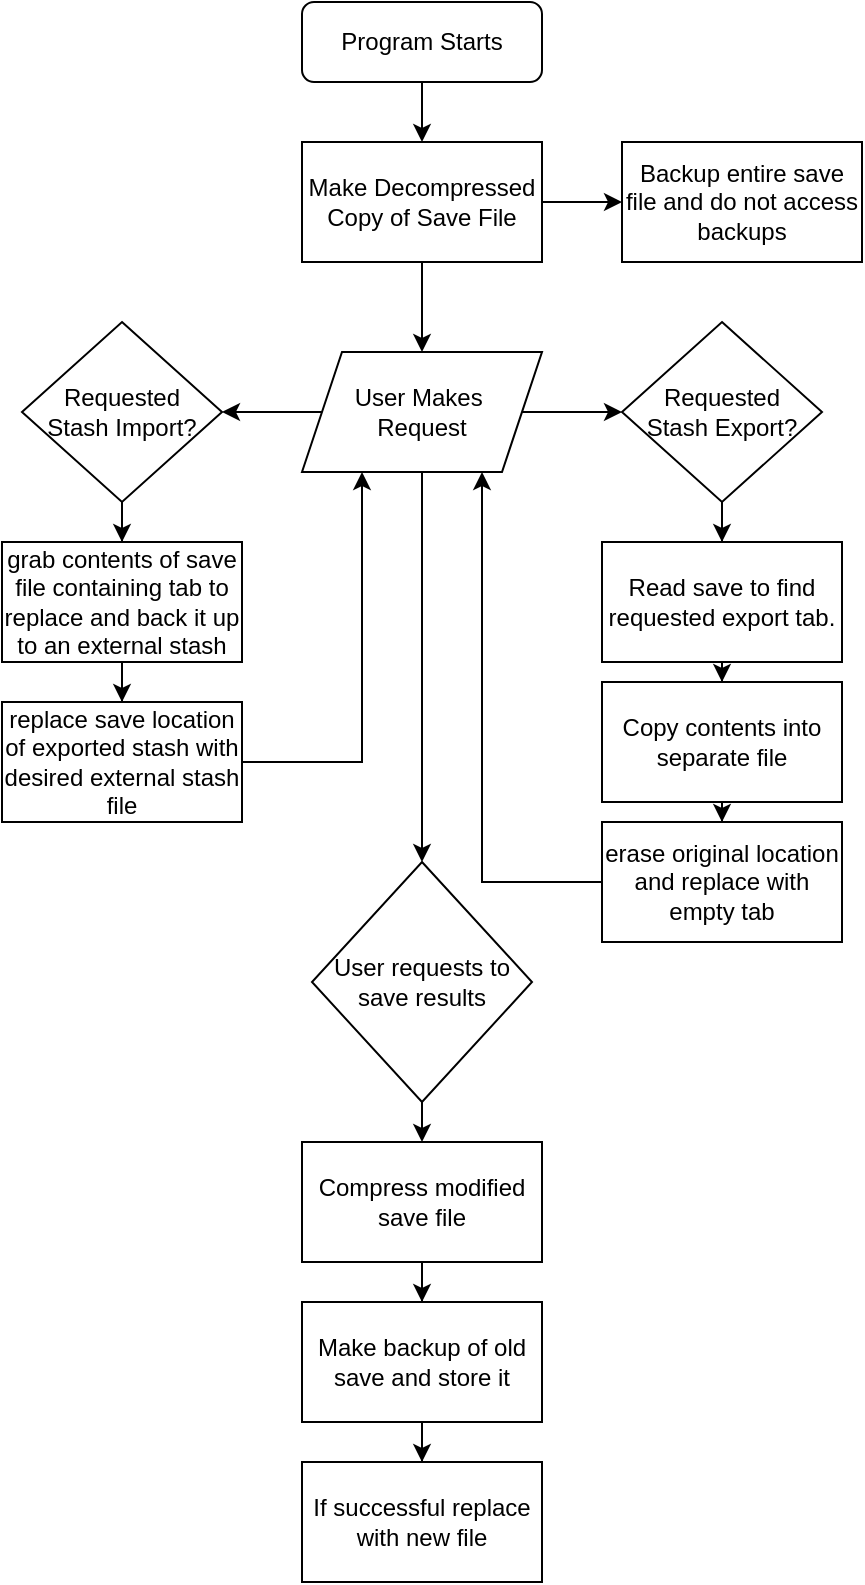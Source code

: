 <mxfile version="24.0.1" type="device">
  <diagram id="C5RBs43oDa-KdzZeNtuy" name="Page-1">
    <mxGraphModel dx="1354" dy="610" grid="1" gridSize="10" guides="1" tooltips="1" connect="1" arrows="1" fold="1" page="1" pageScale="1" pageWidth="827" pageHeight="1169" math="0" shadow="0">
      <root>
        <mxCell id="WIyWlLk6GJQsqaUBKTNV-0" />
        <mxCell id="WIyWlLk6GJQsqaUBKTNV-1" parent="WIyWlLk6GJQsqaUBKTNV-0" />
        <mxCell id="sqJwHTMN-grWhXVN-5Vf-13" value="" style="edgeStyle=orthogonalEdgeStyle;rounded=0;orthogonalLoop=1;jettySize=auto;html=1;" edge="1" parent="WIyWlLk6GJQsqaUBKTNV-1" source="WIyWlLk6GJQsqaUBKTNV-3" target="sqJwHTMN-grWhXVN-5Vf-12">
          <mxGeometry relative="1" as="geometry" />
        </mxCell>
        <mxCell id="WIyWlLk6GJQsqaUBKTNV-3" value="Program Starts" style="rounded=1;whiteSpace=wrap;html=1;fontSize=12;glass=0;strokeWidth=1;shadow=0;" parent="WIyWlLk6GJQsqaUBKTNV-1" vertex="1">
          <mxGeometry x="340" y="50" width="120" height="40" as="geometry" />
        </mxCell>
        <mxCell id="sqJwHTMN-grWhXVN-5Vf-5" value="" style="edgeStyle=orthogonalEdgeStyle;rounded=0;orthogonalLoop=1;jettySize=auto;html=1;" edge="1" parent="WIyWlLk6GJQsqaUBKTNV-1" source="sqJwHTMN-grWhXVN-5Vf-2" target="sqJwHTMN-grWhXVN-5Vf-4">
          <mxGeometry relative="1" as="geometry" />
        </mxCell>
        <mxCell id="sqJwHTMN-grWhXVN-5Vf-7" value="" style="edgeStyle=orthogonalEdgeStyle;rounded=0;orthogonalLoop=1;jettySize=auto;html=1;" edge="1" parent="WIyWlLk6GJQsqaUBKTNV-1" source="sqJwHTMN-grWhXVN-5Vf-2" target="sqJwHTMN-grWhXVN-5Vf-6">
          <mxGeometry relative="1" as="geometry" />
        </mxCell>
        <mxCell id="sqJwHTMN-grWhXVN-5Vf-2" value="User Makes&amp;nbsp;&lt;div&gt;Request&lt;/div&gt;" style="shape=parallelogram;perimeter=parallelogramPerimeter;whiteSpace=wrap;html=1;fixedSize=1;" vertex="1" parent="WIyWlLk6GJQsqaUBKTNV-1">
          <mxGeometry x="340" y="225" width="120" height="60" as="geometry" />
        </mxCell>
        <mxCell id="sqJwHTMN-grWhXVN-5Vf-9" value="" style="edgeStyle=orthogonalEdgeStyle;rounded=0;orthogonalLoop=1;jettySize=auto;html=1;" edge="1" parent="WIyWlLk6GJQsqaUBKTNV-1" source="sqJwHTMN-grWhXVN-5Vf-4" target="sqJwHTMN-grWhXVN-5Vf-8">
          <mxGeometry relative="1" as="geometry" />
        </mxCell>
        <mxCell id="sqJwHTMN-grWhXVN-5Vf-4" value="Requested&lt;div&gt;Stash Import?&lt;/div&gt;" style="rhombus;whiteSpace=wrap;html=1;" vertex="1" parent="WIyWlLk6GJQsqaUBKTNV-1">
          <mxGeometry x="200" y="210" width="100" height="90" as="geometry" />
        </mxCell>
        <mxCell id="sqJwHTMN-grWhXVN-5Vf-16" value="" style="edgeStyle=orthogonalEdgeStyle;rounded=0;orthogonalLoop=1;jettySize=auto;html=1;" edge="1" parent="WIyWlLk6GJQsqaUBKTNV-1" source="sqJwHTMN-grWhXVN-5Vf-6" target="sqJwHTMN-grWhXVN-5Vf-15">
          <mxGeometry relative="1" as="geometry" />
        </mxCell>
        <mxCell id="sqJwHTMN-grWhXVN-5Vf-6" value="Requested&lt;div&gt;Stash Export?&lt;/div&gt;" style="rhombus;whiteSpace=wrap;html=1;" vertex="1" parent="WIyWlLk6GJQsqaUBKTNV-1">
          <mxGeometry x="500" y="210" width="100" height="90" as="geometry" />
        </mxCell>
        <mxCell id="sqJwHTMN-grWhXVN-5Vf-11" value="" style="edgeStyle=orthogonalEdgeStyle;rounded=0;orthogonalLoop=1;jettySize=auto;html=1;" edge="1" parent="WIyWlLk6GJQsqaUBKTNV-1" source="sqJwHTMN-grWhXVN-5Vf-8" target="sqJwHTMN-grWhXVN-5Vf-10">
          <mxGeometry relative="1" as="geometry" />
        </mxCell>
        <mxCell id="sqJwHTMN-grWhXVN-5Vf-8" value="grab contents of save file containing tab to replace and back it up to an external stash" style="rounded=0;whiteSpace=wrap;html=1;" vertex="1" parent="WIyWlLk6GJQsqaUBKTNV-1">
          <mxGeometry x="190" y="320" width="120" height="60" as="geometry" />
        </mxCell>
        <mxCell id="sqJwHTMN-grWhXVN-5Vf-10" value="replace save location of exported stash with desired external stash file" style="rounded=0;whiteSpace=wrap;html=1;" vertex="1" parent="WIyWlLk6GJQsqaUBKTNV-1">
          <mxGeometry x="190" y="400" width="120" height="60" as="geometry" />
        </mxCell>
        <mxCell id="sqJwHTMN-grWhXVN-5Vf-14" value="" style="edgeStyle=orthogonalEdgeStyle;rounded=0;orthogonalLoop=1;jettySize=auto;html=1;" edge="1" parent="WIyWlLk6GJQsqaUBKTNV-1" source="sqJwHTMN-grWhXVN-5Vf-12" target="sqJwHTMN-grWhXVN-5Vf-2">
          <mxGeometry relative="1" as="geometry" />
        </mxCell>
        <mxCell id="sqJwHTMN-grWhXVN-5Vf-18" value="" style="edgeStyle=orthogonalEdgeStyle;rounded=0;orthogonalLoop=1;jettySize=auto;html=1;" edge="1" parent="WIyWlLk6GJQsqaUBKTNV-1" source="sqJwHTMN-grWhXVN-5Vf-12" target="sqJwHTMN-grWhXVN-5Vf-17">
          <mxGeometry relative="1" as="geometry" />
        </mxCell>
        <mxCell id="sqJwHTMN-grWhXVN-5Vf-12" value="Make Decompressed Copy of Save File" style="rounded=0;whiteSpace=wrap;html=1;" vertex="1" parent="WIyWlLk6GJQsqaUBKTNV-1">
          <mxGeometry x="340" y="120" width="120" height="60" as="geometry" />
        </mxCell>
        <mxCell id="sqJwHTMN-grWhXVN-5Vf-20" value="" style="edgeStyle=orthogonalEdgeStyle;rounded=0;orthogonalLoop=1;jettySize=auto;html=1;" edge="1" parent="WIyWlLk6GJQsqaUBKTNV-1" source="sqJwHTMN-grWhXVN-5Vf-15" target="sqJwHTMN-grWhXVN-5Vf-19">
          <mxGeometry relative="1" as="geometry" />
        </mxCell>
        <mxCell id="sqJwHTMN-grWhXVN-5Vf-15" value="Read save to find requested export tab." style="whiteSpace=wrap;html=1;" vertex="1" parent="WIyWlLk6GJQsqaUBKTNV-1">
          <mxGeometry x="490" y="320" width="120" height="60" as="geometry" />
        </mxCell>
        <mxCell id="sqJwHTMN-grWhXVN-5Vf-17" value="Backup entire save file and do not access backups" style="rounded=0;whiteSpace=wrap;html=1;" vertex="1" parent="WIyWlLk6GJQsqaUBKTNV-1">
          <mxGeometry x="500" y="120" width="120" height="60" as="geometry" />
        </mxCell>
        <mxCell id="sqJwHTMN-grWhXVN-5Vf-22" value="" style="edgeStyle=orthogonalEdgeStyle;rounded=0;orthogonalLoop=1;jettySize=auto;html=1;" edge="1" parent="WIyWlLk6GJQsqaUBKTNV-1" source="sqJwHTMN-grWhXVN-5Vf-19" target="sqJwHTMN-grWhXVN-5Vf-21">
          <mxGeometry relative="1" as="geometry" />
        </mxCell>
        <mxCell id="sqJwHTMN-grWhXVN-5Vf-19" value="Copy contents into separate file" style="whiteSpace=wrap;html=1;" vertex="1" parent="WIyWlLk6GJQsqaUBKTNV-1">
          <mxGeometry x="490" y="390" width="120" height="60" as="geometry" />
        </mxCell>
        <mxCell id="sqJwHTMN-grWhXVN-5Vf-21" value="erase original location and replace with empty tab" style="whiteSpace=wrap;html=1;" vertex="1" parent="WIyWlLk6GJQsqaUBKTNV-1">
          <mxGeometry x="490" y="460" width="120" height="60" as="geometry" />
        </mxCell>
        <mxCell id="sqJwHTMN-grWhXVN-5Vf-23" value="" style="endArrow=classic;html=1;rounded=0;exitX=1;exitY=0.5;exitDx=0;exitDy=0;entryX=0.25;entryY=1;entryDx=0;entryDy=0;" edge="1" parent="WIyWlLk6GJQsqaUBKTNV-1" source="sqJwHTMN-grWhXVN-5Vf-10" target="sqJwHTMN-grWhXVN-5Vf-2">
          <mxGeometry width="50" height="50" relative="1" as="geometry">
            <mxPoint x="390" y="340" as="sourcePoint" />
            <mxPoint x="430" y="430" as="targetPoint" />
            <Array as="points">
              <mxPoint x="370" y="430" />
            </Array>
          </mxGeometry>
        </mxCell>
        <mxCell id="sqJwHTMN-grWhXVN-5Vf-24" value="" style="endArrow=classic;html=1;rounded=0;exitX=0;exitY=0.5;exitDx=0;exitDy=0;entryX=0.75;entryY=1;entryDx=0;entryDy=0;" edge="1" parent="WIyWlLk6GJQsqaUBKTNV-1" source="sqJwHTMN-grWhXVN-5Vf-21" target="sqJwHTMN-grWhXVN-5Vf-2">
          <mxGeometry width="50" height="50" relative="1" as="geometry">
            <mxPoint x="390" y="340" as="sourcePoint" />
            <mxPoint x="440" y="290" as="targetPoint" />
            <Array as="points">
              <mxPoint x="430" y="490" />
            </Array>
          </mxGeometry>
        </mxCell>
        <mxCell id="sqJwHTMN-grWhXVN-5Vf-25" value="" style="endArrow=classic;html=1;rounded=0;exitX=0.5;exitY=1;exitDx=0;exitDy=0;entryX=0.5;entryY=0;entryDx=0;entryDy=0;" edge="1" parent="WIyWlLk6GJQsqaUBKTNV-1" source="sqJwHTMN-grWhXVN-5Vf-2" target="sqJwHTMN-grWhXVN-5Vf-26">
          <mxGeometry width="50" height="50" relative="1" as="geometry">
            <mxPoint x="390" y="340" as="sourcePoint" />
            <mxPoint x="400" y="520" as="targetPoint" />
          </mxGeometry>
        </mxCell>
        <mxCell id="sqJwHTMN-grWhXVN-5Vf-26" value="User requests to save results" style="rhombus;whiteSpace=wrap;html=1;" vertex="1" parent="WIyWlLk6GJQsqaUBKTNV-1">
          <mxGeometry x="345" y="480" width="110" height="120" as="geometry" />
        </mxCell>
        <mxCell id="sqJwHTMN-grWhXVN-5Vf-32" value="" style="edgeStyle=orthogonalEdgeStyle;rounded=0;orthogonalLoop=1;jettySize=auto;html=1;" edge="1" parent="WIyWlLk6GJQsqaUBKTNV-1" source="sqJwHTMN-grWhXVN-5Vf-27" target="sqJwHTMN-grWhXVN-5Vf-31">
          <mxGeometry relative="1" as="geometry" />
        </mxCell>
        <mxCell id="sqJwHTMN-grWhXVN-5Vf-27" value="Compress modified save file" style="rounded=0;whiteSpace=wrap;html=1;" vertex="1" parent="WIyWlLk6GJQsqaUBKTNV-1">
          <mxGeometry x="340" y="620" width="120" height="60" as="geometry" />
        </mxCell>
        <mxCell id="sqJwHTMN-grWhXVN-5Vf-29" value="" style="endArrow=classic;html=1;rounded=0;exitX=0.5;exitY=1;exitDx=0;exitDy=0;" edge="1" parent="WIyWlLk6GJQsqaUBKTNV-1" source="sqJwHTMN-grWhXVN-5Vf-26" target="sqJwHTMN-grWhXVN-5Vf-27">
          <mxGeometry width="50" height="50" relative="1" as="geometry">
            <mxPoint x="390" y="640" as="sourcePoint" />
            <mxPoint x="440" y="590" as="targetPoint" />
          </mxGeometry>
        </mxCell>
        <mxCell id="sqJwHTMN-grWhXVN-5Vf-34" value="" style="edgeStyle=orthogonalEdgeStyle;rounded=0;orthogonalLoop=1;jettySize=auto;html=1;" edge="1" parent="WIyWlLk6GJQsqaUBKTNV-1" source="sqJwHTMN-grWhXVN-5Vf-31" target="sqJwHTMN-grWhXVN-5Vf-33">
          <mxGeometry relative="1" as="geometry" />
        </mxCell>
        <mxCell id="sqJwHTMN-grWhXVN-5Vf-31" value="Make backup of old save and store it" style="whiteSpace=wrap;html=1;rounded=0;" vertex="1" parent="WIyWlLk6GJQsqaUBKTNV-1">
          <mxGeometry x="340" y="700" width="120" height="60" as="geometry" />
        </mxCell>
        <mxCell id="sqJwHTMN-grWhXVN-5Vf-33" value="If successful replace with new file" style="rounded=0;whiteSpace=wrap;html=1;" vertex="1" parent="WIyWlLk6GJQsqaUBKTNV-1">
          <mxGeometry x="340" y="780" width="120" height="60" as="geometry" />
        </mxCell>
      </root>
    </mxGraphModel>
  </diagram>
</mxfile>
